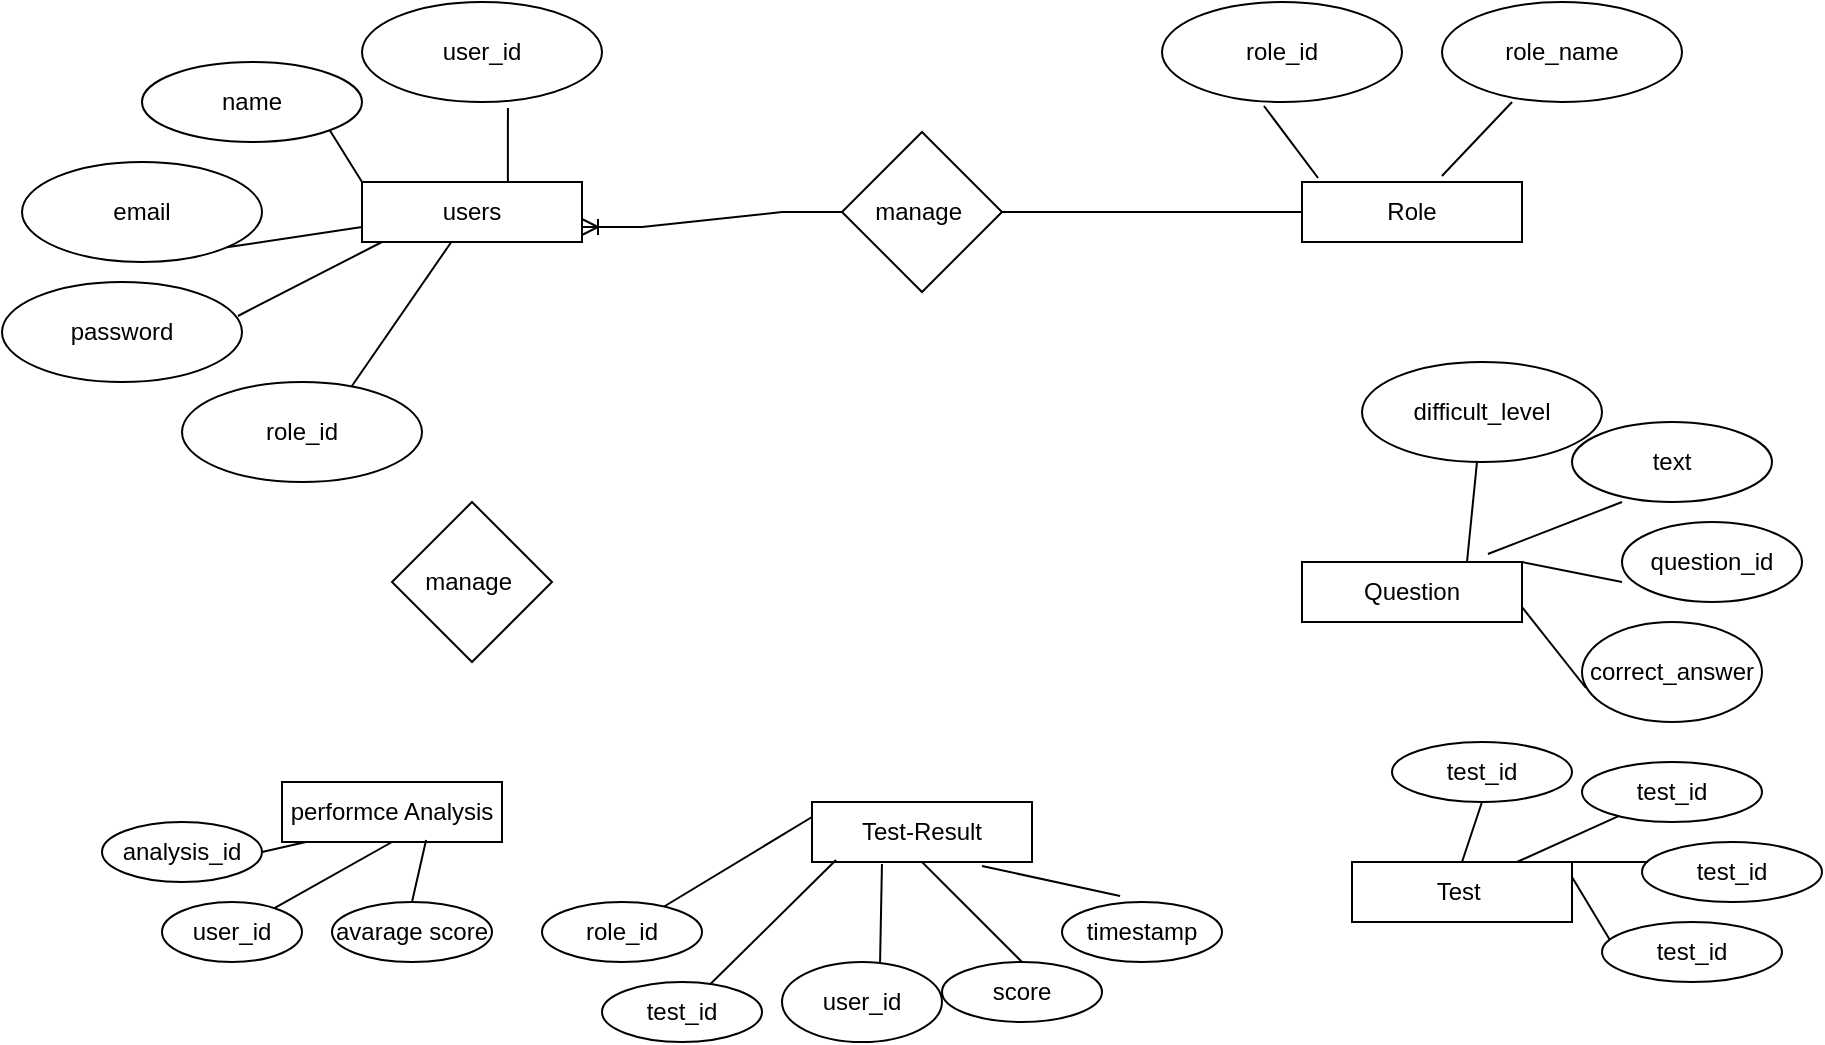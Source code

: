 <mxfile version="26.0.3">
  <diagram name="Page-1" id="pEeFP1r-65gt3fi-jsRC">
    <mxGraphModel dx="880" dy="468" grid="1" gridSize="12" guides="1" tooltips="1" connect="1" arrows="1" fold="1" page="1" pageScale="1" pageWidth="827" pageHeight="1169" math="0" shadow="0">
      <root>
        <mxCell id="0" />
        <mxCell id="1" parent="0" />
        <mxCell id="iPlDq5f54EyEh53JWQ_J-1" value="" style="rounded=0;whiteSpace=wrap;html=1;" vertex="1" parent="1">
          <mxGeometry x="180" y="140" width="110" height="30" as="geometry" />
        </mxCell>
        <mxCell id="iPlDq5f54EyEh53JWQ_J-2" value="Test-Result" style="rounded=0;whiteSpace=wrap;html=1;" vertex="1" parent="1">
          <mxGeometry x="405" y="450" width="110" height="30" as="geometry" />
        </mxCell>
        <mxCell id="iPlDq5f54EyEh53JWQ_J-3" value="performce Analysis" style="rounded=0;whiteSpace=wrap;html=1;" vertex="1" parent="1">
          <mxGeometry x="140" y="440" width="110" height="30" as="geometry" />
        </mxCell>
        <mxCell id="iPlDq5f54EyEh53JWQ_J-4" value="Test&amp;nbsp;" style="rounded=0;whiteSpace=wrap;html=1;" vertex="1" parent="1">
          <mxGeometry x="675" y="480" width="110" height="30" as="geometry" />
        </mxCell>
        <mxCell id="iPlDq5f54EyEh53JWQ_J-5" value="Question" style="rounded=0;whiteSpace=wrap;html=1;" vertex="1" parent="1">
          <mxGeometry x="650" y="330" width="110" height="30" as="geometry" />
        </mxCell>
        <mxCell id="iPlDq5f54EyEh53JWQ_J-6" value="Role" style="rounded=0;whiteSpace=wrap;html=1;" vertex="1" parent="1">
          <mxGeometry x="650" y="140" width="110" height="30" as="geometry" />
        </mxCell>
        <mxCell id="iPlDq5f54EyEh53JWQ_J-7" value="users" style="text;html=1;align=center;verticalAlign=middle;whiteSpace=wrap;rounded=0;" vertex="1" parent="1">
          <mxGeometry x="180" y="140" width="110" height="30" as="geometry" />
        </mxCell>
        <mxCell id="iPlDq5f54EyEh53JWQ_J-8" value="user_id" style="ellipse;whiteSpace=wrap;html=1;" vertex="1" parent="1">
          <mxGeometry x="180" y="50" width="120" height="50" as="geometry" />
        </mxCell>
        <mxCell id="iPlDq5f54EyEh53JWQ_J-9" value="name" style="ellipse;whiteSpace=wrap;html=1;" vertex="1" parent="1">
          <mxGeometry x="70" y="80" width="110" height="40" as="geometry" />
        </mxCell>
        <mxCell id="iPlDq5f54EyEh53JWQ_J-10" value="email" style="ellipse;whiteSpace=wrap;html=1;" vertex="1" parent="1">
          <mxGeometry x="10" y="130" width="120" height="50" as="geometry" />
        </mxCell>
        <mxCell id="iPlDq5f54EyEh53JWQ_J-11" value="password" style="ellipse;whiteSpace=wrap;html=1;" vertex="1" parent="1">
          <mxGeometry y="190" width="120" height="50" as="geometry" />
        </mxCell>
        <mxCell id="iPlDq5f54EyEh53JWQ_J-12" value="role_id" style="ellipse;whiteSpace=wrap;html=1;" vertex="1" parent="1">
          <mxGeometry x="90" y="240" width="120" height="50" as="geometry" />
        </mxCell>
        <mxCell id="iPlDq5f54EyEh53JWQ_J-14" value="" style="endArrow=none;html=1;rounded=0;entryX=0.608;entryY=1.06;entryDx=0;entryDy=0;entryPerimeter=0;exitX=0.663;exitY=0;exitDx=0;exitDy=0;exitPerimeter=0;" edge="1" parent="1" source="iPlDq5f54EyEh53JWQ_J-7" target="iPlDq5f54EyEh53JWQ_J-8">
          <mxGeometry width="50" height="50" relative="1" as="geometry">
            <mxPoint x="400" y="280" as="sourcePoint" />
            <mxPoint x="450" y="230" as="targetPoint" />
          </mxGeometry>
        </mxCell>
        <mxCell id="iPlDq5f54EyEh53JWQ_J-16" value="" style="endArrow=none;html=1;rounded=0;exitX=0.708;exitY=0.04;exitDx=0;exitDy=0;exitPerimeter=0;" edge="1" parent="1" source="iPlDq5f54EyEh53JWQ_J-12" target="iPlDq5f54EyEh53JWQ_J-7">
          <mxGeometry width="50" height="50" relative="1" as="geometry">
            <mxPoint x="400" y="280" as="sourcePoint" />
            <mxPoint x="220" y="174" as="targetPoint" />
          </mxGeometry>
        </mxCell>
        <mxCell id="iPlDq5f54EyEh53JWQ_J-17" value="" style="endArrow=none;html=1;rounded=0;exitX=0.983;exitY=0.34;exitDx=0;exitDy=0;exitPerimeter=0;" edge="1" parent="1" source="iPlDq5f54EyEh53JWQ_J-11">
          <mxGeometry width="50" height="50" relative="1" as="geometry">
            <mxPoint x="185" y="252" as="sourcePoint" />
            <mxPoint x="190" y="170" as="targetPoint" />
          </mxGeometry>
        </mxCell>
        <mxCell id="iPlDq5f54EyEh53JWQ_J-18" value="" style="endArrow=none;html=1;rounded=0;exitX=1;exitY=1;exitDx=0;exitDy=0;entryX=0;entryY=0.75;entryDx=0;entryDy=0;" edge="1" parent="1" source="iPlDq5f54EyEh53JWQ_J-10" target="iPlDq5f54EyEh53JWQ_J-7">
          <mxGeometry width="50" height="50" relative="1" as="geometry">
            <mxPoint x="400" y="280" as="sourcePoint" />
            <mxPoint x="450" y="230" as="targetPoint" />
          </mxGeometry>
        </mxCell>
        <mxCell id="iPlDq5f54EyEh53JWQ_J-19" value="" style="endArrow=none;html=1;rounded=0;exitX=1;exitY=1;exitDx=0;exitDy=0;entryX=0;entryY=0;entryDx=0;entryDy=0;" edge="1" parent="1" source="iPlDq5f54EyEh53JWQ_J-9" target="iPlDq5f54EyEh53JWQ_J-7">
          <mxGeometry width="50" height="50" relative="1" as="geometry">
            <mxPoint x="400" y="280" as="sourcePoint" />
            <mxPoint x="450" y="230" as="targetPoint" />
          </mxGeometry>
        </mxCell>
        <mxCell id="iPlDq5f54EyEh53JWQ_J-20" value="role_id" style="ellipse;whiteSpace=wrap;html=1;" vertex="1" parent="1">
          <mxGeometry x="580" y="50" width="120" height="50" as="geometry" />
        </mxCell>
        <mxCell id="iPlDq5f54EyEh53JWQ_J-21" value="role_name" style="ellipse;whiteSpace=wrap;html=1;" vertex="1" parent="1">
          <mxGeometry x="720" y="50" width="120" height="50" as="geometry" />
        </mxCell>
        <mxCell id="iPlDq5f54EyEh53JWQ_J-23" value="" style="endArrow=none;html=1;rounded=0;entryX=0.425;entryY=1.04;entryDx=0;entryDy=0;entryPerimeter=0;exitX=0.073;exitY=-0.067;exitDx=0;exitDy=0;exitPerimeter=0;" edge="1" parent="1" source="iPlDq5f54EyEh53JWQ_J-6" target="iPlDq5f54EyEh53JWQ_J-20">
          <mxGeometry width="50" height="50" relative="1" as="geometry">
            <mxPoint x="400" y="280" as="sourcePoint" />
            <mxPoint x="450" y="230" as="targetPoint" />
          </mxGeometry>
        </mxCell>
        <mxCell id="iPlDq5f54EyEh53JWQ_J-24" value="" style="endArrow=none;html=1;rounded=0;entryX=0.292;entryY=1;entryDx=0;entryDy=0;entryPerimeter=0;exitX=0.636;exitY=-0.1;exitDx=0;exitDy=0;exitPerimeter=0;" edge="1" parent="1" source="iPlDq5f54EyEh53JWQ_J-6" target="iPlDq5f54EyEh53JWQ_J-21">
          <mxGeometry width="50" height="50" relative="1" as="geometry">
            <mxPoint x="400" y="280" as="sourcePoint" />
            <mxPoint x="450" y="230" as="targetPoint" />
          </mxGeometry>
        </mxCell>
        <mxCell id="iPlDq5f54EyEh53JWQ_J-26" value="manage&amp;nbsp;" style="rhombus;whiteSpace=wrap;html=1;" vertex="1" parent="1">
          <mxGeometry x="420" y="115" width="80" height="80" as="geometry" />
        </mxCell>
        <mxCell id="iPlDq5f54EyEh53JWQ_J-33" value="question_id" style="ellipse;whiteSpace=wrap;html=1;" vertex="1" parent="1">
          <mxGeometry x="810" y="310" width="90" height="40" as="geometry" />
        </mxCell>
        <mxCell id="iPlDq5f54EyEh53JWQ_J-35" value="text&lt;span style=&quot;color: rgba(0, 0, 0, 0); font-family: monospace; font-size: 0px; text-align: start; text-wrap-mode: nowrap;&quot;&gt;%3CmxGraphModel%3E%3Croot%3E%3CmxCell%20id%3D%220%22%2F%3E%3CmxCell%20id%3D%221%22%20parent%3D%220%22%2F%3E%3CmxCell%20id%3D%222%22%20value%3D%22role_id%22%20style%3D%22ellipse%3BwhiteSpace%3Dwrap%3Bhtml%3D1%3B%22%20vertex%3D%221%22%20parent%3D%221%22%3E%3CmxGeometry%20x%3D%2290%22%20y%3D%22240%22%20width%3D%22120%22%20height%3D%2250%22%20as%3D%22geometry%22%2F%3E%3C%2FmxCell%3E%3C%2Froot%3E%3C%2FmxGraphModel%3E&lt;/span&gt;" style="ellipse;whiteSpace=wrap;html=1;" vertex="1" parent="1">
          <mxGeometry x="785" y="260" width="100" height="40" as="geometry" />
        </mxCell>
        <mxCell id="iPlDq5f54EyEh53JWQ_J-36" value="correct_answer" style="ellipse;whiteSpace=wrap;html=1;" vertex="1" parent="1">
          <mxGeometry x="790" y="360" width="90" height="50" as="geometry" />
        </mxCell>
        <mxCell id="iPlDq5f54EyEh53JWQ_J-37" value="difficult_level" style="ellipse;whiteSpace=wrap;html=1;" vertex="1" parent="1">
          <mxGeometry x="680" y="230" width="120" height="50" as="geometry" />
        </mxCell>
        <mxCell id="iPlDq5f54EyEh53JWQ_J-38" value="" style="endArrow=none;html=1;rounded=0;entryX=0.75;entryY=0;entryDx=0;entryDy=0;" edge="1" parent="1" source="iPlDq5f54EyEh53JWQ_J-37" target="iPlDq5f54EyEh53JWQ_J-5">
          <mxGeometry width="50" height="50" relative="1" as="geometry">
            <mxPoint x="400" y="380" as="sourcePoint" />
            <mxPoint x="720" y="360" as="targetPoint" />
          </mxGeometry>
        </mxCell>
        <mxCell id="iPlDq5f54EyEh53JWQ_J-39" value="" style="endArrow=none;html=1;rounded=0;entryX=0.845;entryY=-0.133;entryDx=0;entryDy=0;entryPerimeter=0;" edge="1" parent="1" target="iPlDq5f54EyEh53JWQ_J-5">
          <mxGeometry width="50" height="50" relative="1" as="geometry">
            <mxPoint x="810" y="300" as="sourcePoint" />
            <mxPoint x="650" y="388" as="targetPoint" />
            <Array as="points">
              <mxPoint x="810" y="300" />
            </Array>
          </mxGeometry>
        </mxCell>
        <mxCell id="iPlDq5f54EyEh53JWQ_J-40" value="" style="endArrow=none;html=1;rounded=0;entryX=1;entryY=0;entryDx=0;entryDy=0;exitX=0;exitY=0.75;exitDx=0;exitDy=0;exitPerimeter=0;" edge="1" parent="1" source="iPlDq5f54EyEh53JWQ_J-33" target="iPlDq5f54EyEh53JWQ_J-5">
          <mxGeometry width="50" height="50" relative="1" as="geometry">
            <mxPoint x="605" y="365" as="sourcePoint" />
            <mxPoint x="660" y="398" as="targetPoint" />
          </mxGeometry>
        </mxCell>
        <mxCell id="iPlDq5f54EyEh53JWQ_J-41" value="" style="endArrow=none;html=1;rounded=0;entryX=1;entryY=0.75;entryDx=0;entryDy=0;exitX=0.022;exitY=0.66;exitDx=0;exitDy=0;exitPerimeter=0;" edge="1" parent="1" source="iPlDq5f54EyEh53JWQ_J-36" target="iPlDq5f54EyEh53JWQ_J-5">
          <mxGeometry width="50" height="50" relative="1" as="geometry">
            <mxPoint x="615" y="375" as="sourcePoint" />
            <mxPoint x="670" y="408" as="targetPoint" />
          </mxGeometry>
        </mxCell>
        <mxCell id="iPlDq5f54EyEh53JWQ_J-42" value="test_id" style="ellipse;whiteSpace=wrap;html=1;" vertex="1" parent="1">
          <mxGeometry x="790" y="430" width="90" height="30" as="geometry" />
        </mxCell>
        <mxCell id="iPlDq5f54EyEh53JWQ_J-44" value="test_id" style="ellipse;whiteSpace=wrap;html=1;" vertex="1" parent="1">
          <mxGeometry x="820" y="470" width="90" height="30" as="geometry" />
        </mxCell>
        <mxCell id="iPlDq5f54EyEh53JWQ_J-45" value="test_id" style="ellipse;whiteSpace=wrap;html=1;" vertex="1" parent="1">
          <mxGeometry x="800" y="510" width="90" height="30" as="geometry" />
        </mxCell>
        <mxCell id="iPlDq5f54EyEh53JWQ_J-46" value="test_id" style="ellipse;whiteSpace=wrap;html=1;" vertex="1" parent="1">
          <mxGeometry x="695" y="420" width="90" height="30" as="geometry" />
        </mxCell>
        <mxCell id="iPlDq5f54EyEh53JWQ_J-47" value="" style="endArrow=none;html=1;rounded=0;entryX=0.5;entryY=0;entryDx=0;entryDy=0;exitX=0.5;exitY=1;exitDx=0;exitDy=0;" edge="1" parent="1" source="iPlDq5f54EyEh53JWQ_J-46" target="iPlDq5f54EyEh53JWQ_J-4">
          <mxGeometry width="50" height="50" relative="1" as="geometry">
            <mxPoint x="630" y="380" as="sourcePoint" />
            <mxPoint x="680" y="330" as="targetPoint" />
          </mxGeometry>
        </mxCell>
        <mxCell id="iPlDq5f54EyEh53JWQ_J-48" value="" style="endArrow=none;html=1;rounded=0;entryX=0.75;entryY=0;entryDx=0;entryDy=0;" edge="1" parent="1" source="iPlDq5f54EyEh53JWQ_J-42" target="iPlDq5f54EyEh53JWQ_J-4">
          <mxGeometry width="50" height="50" relative="1" as="geometry">
            <mxPoint x="750" y="460" as="sourcePoint" />
            <mxPoint x="725" y="510" as="targetPoint" />
          </mxGeometry>
        </mxCell>
        <mxCell id="iPlDq5f54EyEh53JWQ_J-49" value="" style="endArrow=none;html=1;rounded=0;entryX=1;entryY=0;entryDx=0;entryDy=0;" edge="1" parent="1" target="iPlDq5f54EyEh53JWQ_J-4">
          <mxGeometry width="50" height="50" relative="1" as="geometry">
            <mxPoint x="823" y="480" as="sourcePoint" />
            <mxPoint x="753" y="510" as="targetPoint" />
          </mxGeometry>
        </mxCell>
        <mxCell id="iPlDq5f54EyEh53JWQ_J-50" value="" style="endArrow=none;html=1;rounded=0;entryX=1;entryY=0.25;entryDx=0;entryDy=0;exitX=0.044;exitY=0.3;exitDx=0;exitDy=0;exitPerimeter=0;" edge="1" parent="1" source="iPlDq5f54EyEh53JWQ_J-45" target="iPlDq5f54EyEh53JWQ_J-4">
          <mxGeometry width="50" height="50" relative="1" as="geometry">
            <mxPoint x="833" y="490" as="sourcePoint" />
            <mxPoint x="780" y="510" as="targetPoint" />
          </mxGeometry>
        </mxCell>
        <mxCell id="iPlDq5f54EyEh53JWQ_J-52" value="user_id" style="ellipse;whiteSpace=wrap;html=1;" vertex="1" parent="1">
          <mxGeometry x="80" y="500" width="70" height="30" as="geometry" />
        </mxCell>
        <mxCell id="iPlDq5f54EyEh53JWQ_J-53" value="avarage score" style="ellipse;whiteSpace=wrap;html=1;" vertex="1" parent="1">
          <mxGeometry x="165" y="500" width="80" height="30" as="geometry" />
        </mxCell>
        <mxCell id="iPlDq5f54EyEh53JWQ_J-55" value="analysis_id" style="ellipse;whiteSpace=wrap;html=1;" vertex="1" parent="1">
          <mxGeometry x="50" y="460" width="80" height="30" as="geometry" />
        </mxCell>
        <mxCell id="iPlDq5f54EyEh53JWQ_J-56" value="" style="endArrow=none;html=1;rounded=0;entryX=0.5;entryY=0;entryDx=0;entryDy=0;exitX=0.655;exitY=0.967;exitDx=0;exitDy=0;exitPerimeter=0;" edge="1" parent="1" source="iPlDq5f54EyEh53JWQ_J-3" target="iPlDq5f54EyEh53JWQ_J-53">
          <mxGeometry width="50" height="50" relative="1" as="geometry">
            <mxPoint x="460" y="380" as="sourcePoint" />
            <mxPoint x="510" y="330" as="targetPoint" />
          </mxGeometry>
        </mxCell>
        <mxCell id="iPlDq5f54EyEh53JWQ_J-57" value="" style="endArrow=none;html=1;rounded=0;exitX=0.5;exitY=1;exitDx=0;exitDy=0;" edge="1" parent="1" source="iPlDq5f54EyEh53JWQ_J-3" target="iPlDq5f54EyEh53JWQ_J-52">
          <mxGeometry width="50" height="50" relative="1" as="geometry">
            <mxPoint x="487" y="469" as="sourcePoint" />
            <mxPoint x="510" y="520" as="targetPoint" />
          </mxGeometry>
        </mxCell>
        <mxCell id="iPlDq5f54EyEh53JWQ_J-58" value="" style="endArrow=none;html=1;rounded=0;exitX=0.109;exitY=1;exitDx=0;exitDy=0;entryX=1;entryY=0.5;entryDx=0;entryDy=0;exitPerimeter=0;" edge="1" parent="1" source="iPlDq5f54EyEh53JWQ_J-3" target="iPlDq5f54EyEh53JWQ_J-55">
          <mxGeometry width="50" height="50" relative="1" as="geometry">
            <mxPoint x="470" y="470" as="sourcePoint" />
            <mxPoint x="427" y="521" as="targetPoint" />
          </mxGeometry>
        </mxCell>
        <mxCell id="iPlDq5f54EyEh53JWQ_J-59" value="timestam&lt;span style=&quot;background-color: transparent; color: light-dark(rgb(0, 0, 0), rgb(255, 255, 255));&quot;&gt;p&lt;/span&gt;" style="ellipse;whiteSpace=wrap;html=1;" vertex="1" parent="1">
          <mxGeometry x="530" y="500" width="80" height="30" as="geometry" />
        </mxCell>
        <mxCell id="iPlDq5f54EyEh53JWQ_J-60" value="score" style="ellipse;whiteSpace=wrap;html=1;" vertex="1" parent="1">
          <mxGeometry x="470" y="530" width="80" height="30" as="geometry" />
        </mxCell>
        <mxCell id="iPlDq5f54EyEh53JWQ_J-61" value="user_id" style="ellipse;whiteSpace=wrap;html=1;" vertex="1" parent="1">
          <mxGeometry x="390" y="530" width="80" height="40" as="geometry" />
        </mxCell>
        <mxCell id="iPlDq5f54EyEh53JWQ_J-62" value="test_id" style="ellipse;whiteSpace=wrap;html=1;" vertex="1" parent="1">
          <mxGeometry x="300" y="540" width="80" height="30" as="geometry" />
        </mxCell>
        <mxCell id="iPlDq5f54EyEh53JWQ_J-63" value="role_id" style="ellipse;whiteSpace=wrap;html=1;" vertex="1" parent="1">
          <mxGeometry x="270" y="500" width="80" height="30" as="geometry" />
        </mxCell>
        <mxCell id="iPlDq5f54EyEh53JWQ_J-64" value="" style="endArrow=none;html=1;rounded=0;entryX=0;entryY=0.25;entryDx=0;entryDy=0;" edge="1" parent="1" source="iPlDq5f54EyEh53JWQ_J-63" target="iPlDq5f54EyEh53JWQ_J-2">
          <mxGeometry width="50" height="50" relative="1" as="geometry">
            <mxPoint x="460" y="390" as="sourcePoint" />
            <mxPoint x="510" y="340" as="targetPoint" />
          </mxGeometry>
        </mxCell>
        <mxCell id="iPlDq5f54EyEh53JWQ_J-65" value="" style="endArrow=none;html=1;rounded=0;entryX=0.109;entryY=0.967;entryDx=0;entryDy=0;entryPerimeter=0;" edge="1" parent="1" source="iPlDq5f54EyEh53JWQ_J-62" target="iPlDq5f54EyEh53JWQ_J-2">
          <mxGeometry width="50" height="50" relative="1" as="geometry">
            <mxPoint x="380" y="466" as="sourcePoint" />
            <mxPoint x="415" y="468" as="targetPoint" />
          </mxGeometry>
        </mxCell>
        <mxCell id="iPlDq5f54EyEh53JWQ_J-66" value="" style="endArrow=none;html=1;rounded=0;entryX=0.318;entryY=1.033;entryDx=0;entryDy=0;exitX=0.613;exitY=0;exitDx=0;exitDy=0;exitPerimeter=0;entryPerimeter=0;" edge="1" parent="1" source="iPlDq5f54EyEh53JWQ_J-61" target="iPlDq5f54EyEh53JWQ_J-2">
          <mxGeometry width="50" height="50" relative="1" as="geometry">
            <mxPoint x="390" y="476" as="sourcePoint" />
            <mxPoint x="425" y="478" as="targetPoint" />
          </mxGeometry>
        </mxCell>
        <mxCell id="iPlDq5f54EyEh53JWQ_J-67" value="" style="endArrow=none;html=1;rounded=0;entryX=0.5;entryY=0;entryDx=0;entryDy=0;exitX=0.5;exitY=1;exitDx=0;exitDy=0;" edge="1" parent="1" source="iPlDq5f54EyEh53JWQ_J-2" target="iPlDq5f54EyEh53JWQ_J-60">
          <mxGeometry width="50" height="50" relative="1" as="geometry">
            <mxPoint x="400" y="486" as="sourcePoint" />
            <mxPoint x="480" y="530" as="targetPoint" />
          </mxGeometry>
        </mxCell>
        <mxCell id="iPlDq5f54EyEh53JWQ_J-68" value="" style="endArrow=none;html=1;rounded=0;entryX=0.363;entryY=-0.1;entryDx=0;entryDy=0;entryPerimeter=0;" edge="1" parent="1" target="iPlDq5f54EyEh53JWQ_J-59">
          <mxGeometry width="50" height="50" relative="1" as="geometry">
            <mxPoint x="490" y="482" as="sourcePoint" />
            <mxPoint x="445" y="498" as="targetPoint" />
          </mxGeometry>
        </mxCell>
        <mxCell id="iPlDq5f54EyEh53JWQ_J-70" value="manage&amp;nbsp;" style="rhombus;whiteSpace=wrap;html=1;" vertex="1" parent="1">
          <mxGeometry x="195" y="300" width="80" height="80" as="geometry" />
        </mxCell>
        <mxCell id="iPlDq5f54EyEh53JWQ_J-72" value="" style="edgeStyle=entityRelationEdgeStyle;fontSize=12;html=1;endArrow=ERoneToMany;rounded=0;exitX=0;exitY=0.5;exitDx=0;exitDy=0;entryX=1;entryY=0.75;entryDx=0;entryDy=0;" edge="1" parent="1" source="iPlDq5f54EyEh53JWQ_J-26" target="iPlDq5f54EyEh53JWQ_J-7">
          <mxGeometry width="100" height="100" relative="1" as="geometry">
            <mxPoint x="440" y="240" as="sourcePoint" />
            <mxPoint x="540" y="340" as="targetPoint" />
          </mxGeometry>
        </mxCell>
        <mxCell id="iPlDq5f54EyEh53JWQ_J-73" value="" style="endArrow=none;html=1;rounded=0;exitX=0;exitY=0.5;exitDx=0;exitDy=0;entryX=1;entryY=0.5;entryDx=0;entryDy=0;" edge="1" parent="1" source="iPlDq5f54EyEh53JWQ_J-6" target="iPlDq5f54EyEh53JWQ_J-26">
          <mxGeometry relative="1" as="geometry">
            <mxPoint x="408" y="288" as="sourcePoint" />
            <mxPoint x="568" y="288" as="targetPoint" />
          </mxGeometry>
        </mxCell>
      </root>
    </mxGraphModel>
  </diagram>
</mxfile>
